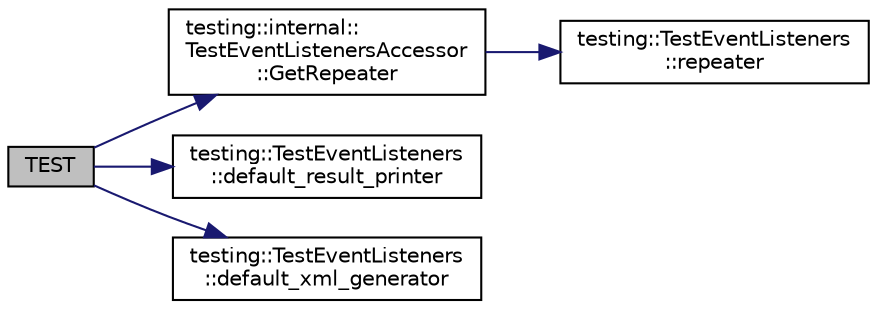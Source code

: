 digraph "TEST"
{
  edge [fontname="Helvetica",fontsize="10",labelfontname="Helvetica",labelfontsize="10"];
  node [fontname="Helvetica",fontsize="10",shape=record];
  rankdir="LR";
  Node280 [label="TEST",height=0.2,width=0.4,color="black", fillcolor="grey75", style="filled", fontcolor="black"];
  Node280 -> Node281 [color="midnightblue",fontsize="10",style="solid",fontname="Helvetica"];
  Node281 [label="testing::internal::\lTestEventListenersAccessor\l::GetRepeater",height=0.2,width=0.4,color="black", fillcolor="white", style="filled",URL="$d6/d5c/classtesting_1_1internal_1_1_test_event_listeners_accessor.html#a07c6f8644e509d0f23c0c16a60856387"];
  Node281 -> Node282 [color="midnightblue",fontsize="10",style="solid",fontname="Helvetica"];
  Node282 [label="testing::TestEventListeners\l::repeater",height=0.2,width=0.4,color="black", fillcolor="white", style="filled",URL="$df/dab/classtesting_1_1_test_event_listeners.html#ad28af964081553de465fbfc1c5a46650"];
  Node280 -> Node283 [color="midnightblue",fontsize="10",style="solid",fontname="Helvetica"];
  Node283 [label="testing::TestEventListeners\l::default_result_printer",height=0.2,width=0.4,color="black", fillcolor="white", style="filled",URL="$df/dab/classtesting_1_1_test_event_listeners.html#a6293443acb5af942eeec638b6aa6dcf2"];
  Node280 -> Node284 [color="midnightblue",fontsize="10",style="solid",fontname="Helvetica"];
  Node284 [label="testing::TestEventListeners\l::default_xml_generator",height=0.2,width=0.4,color="black", fillcolor="white", style="filled",URL="$df/dab/classtesting_1_1_test_event_listeners.html#aa880de6ddfc3f5824371853c6846abbd"];
}
